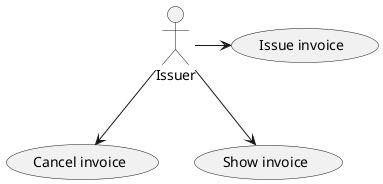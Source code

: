 @startuml
Issuer -> (Issue invoice)
Issuer --> (Cancel invoice)
Issuer --> (Show invoice)
@enduml